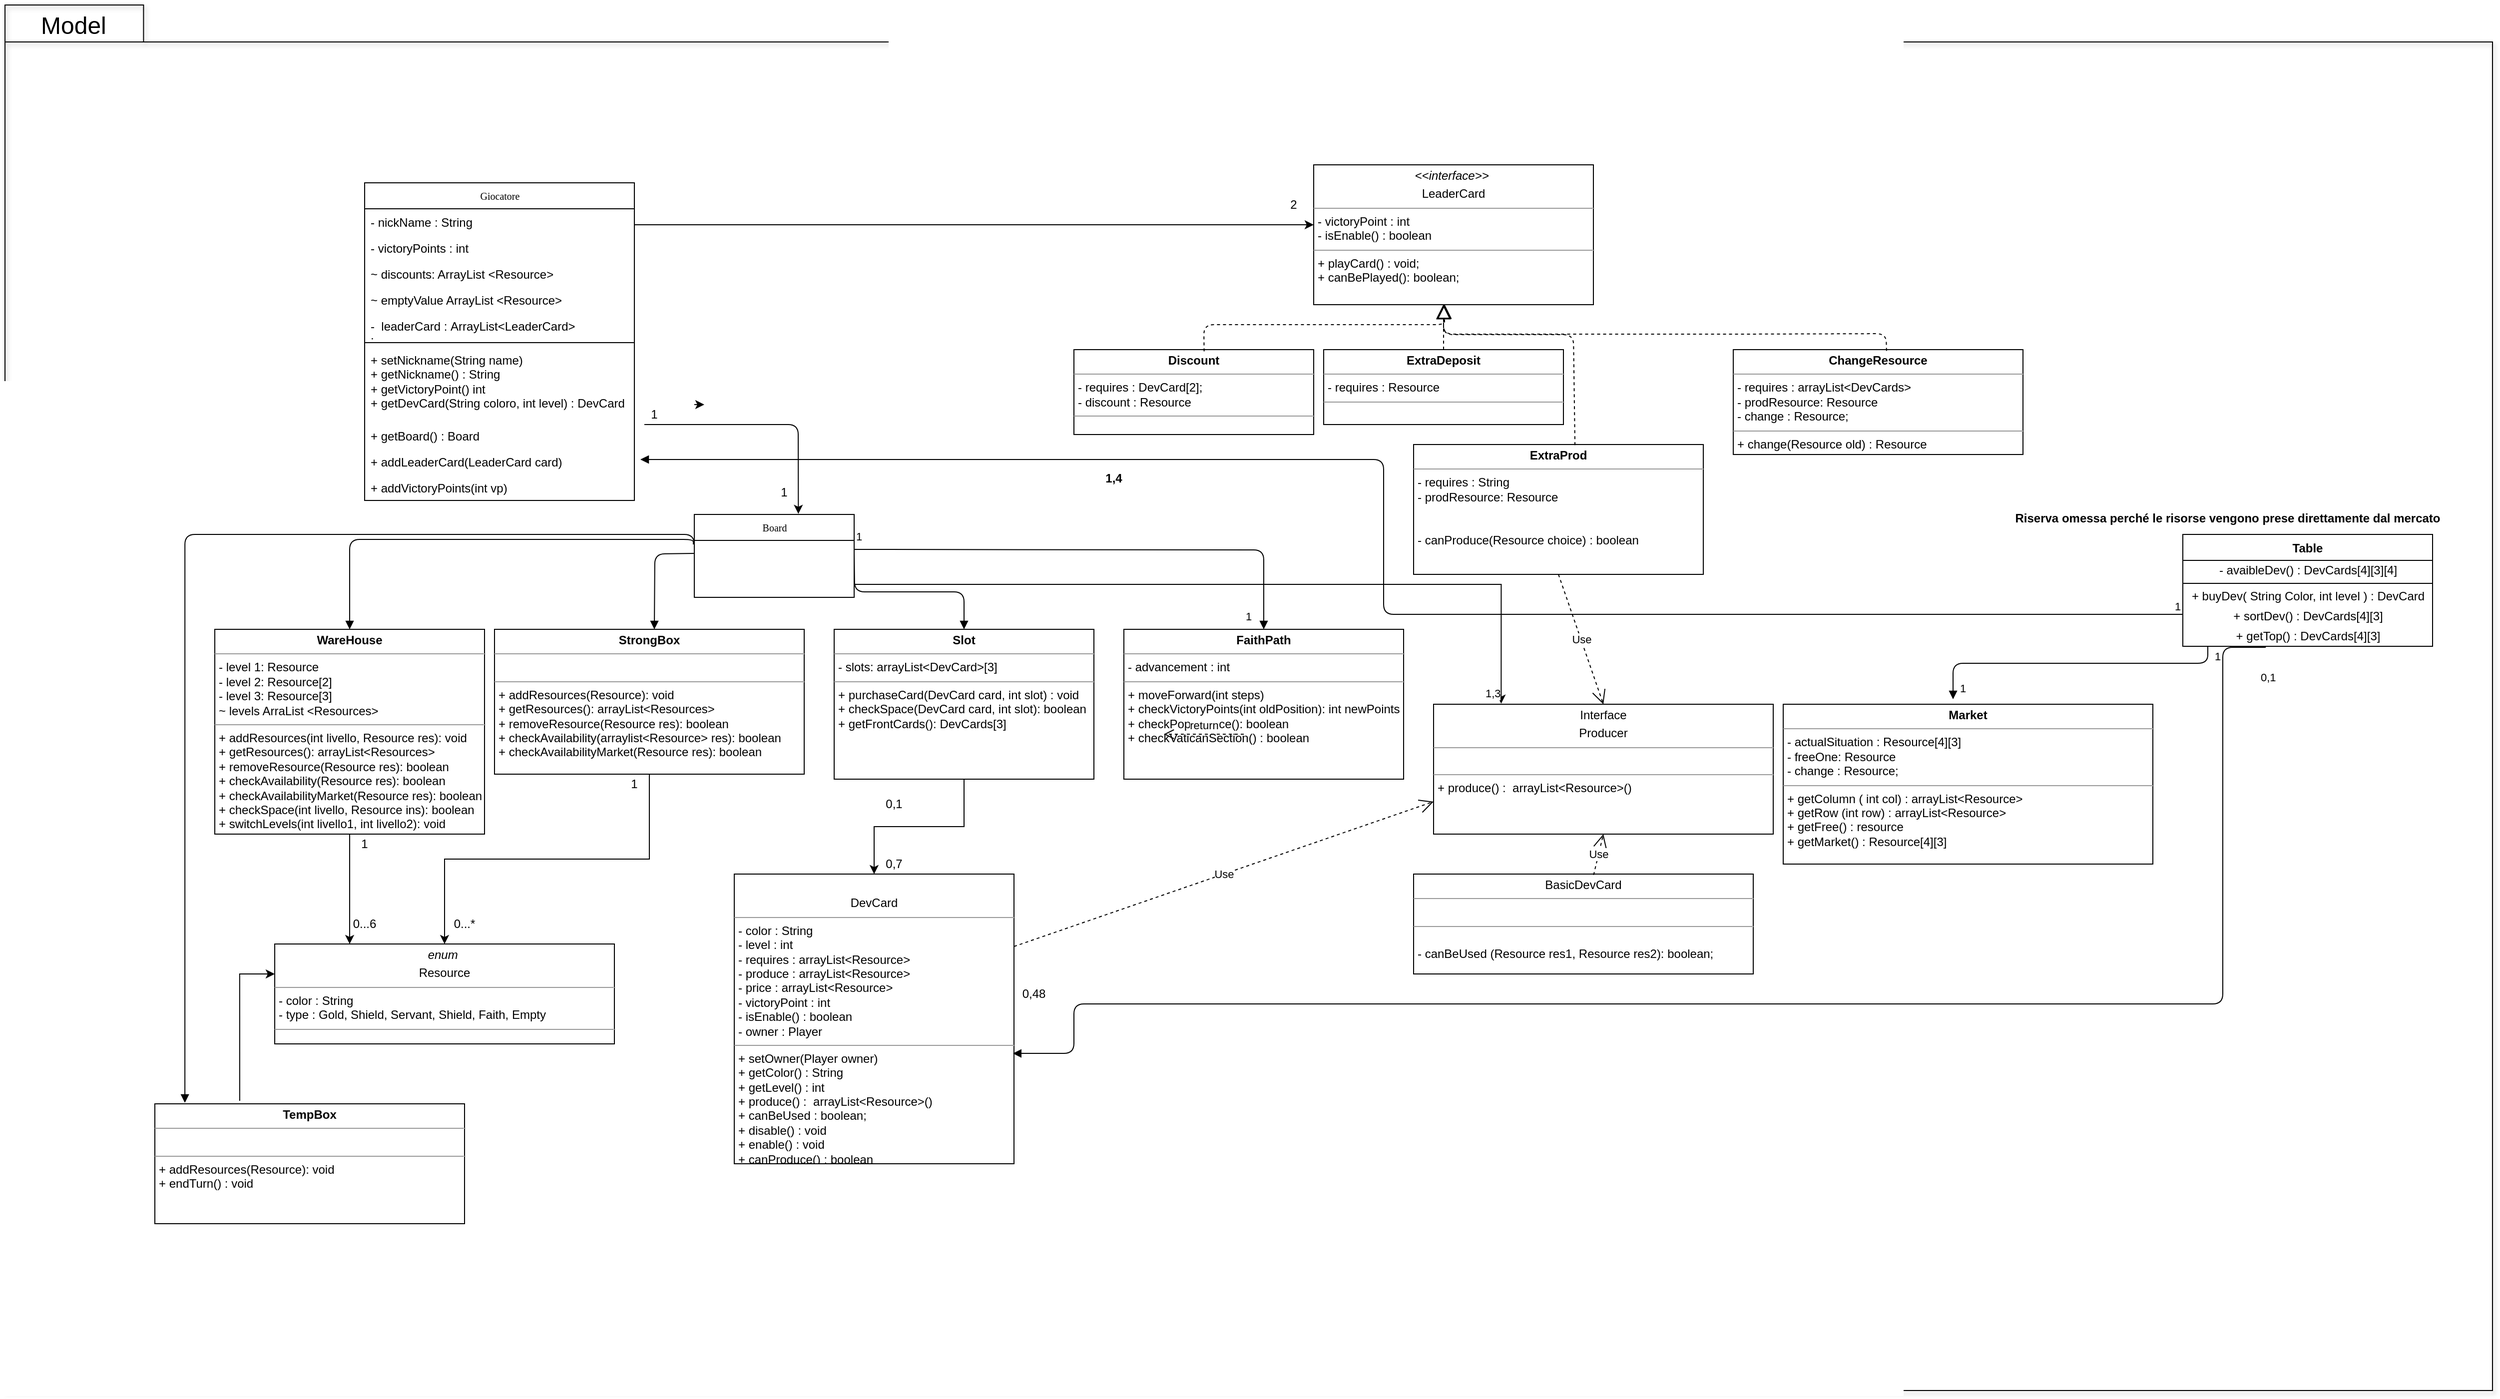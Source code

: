 <mxfile version="14.5.7" type="github" pages="2">
  <diagram name="Page-1" id="c4acf3e9-155e-7222-9cf6-157b1a14988f">
    <mxGraphModel dx="3620" dy="1688" grid="1" gridSize="10" guides="1" tooltips="1" connect="1" arrows="1" fold="1" page="1" pageScale="1" pageWidth="850" pageHeight="1100" background="#ffffff" math="0" shadow="0">
      <root>
        <mxCell id="0" />
        <mxCell id="1" parent="0" />
        <mxCell id="w-K9gkln1mTXEIpbY9fb-1" value="package" style="shape=folder;fontStyle=1;spacingTop=10;tabWidth=40;tabHeight=37;tabPosition=left;html=1;shadow=1;fillColor=none;" parent="1" vertex="1">
          <mxGeometry x="40" y="70" width="2490" height="1387" as="geometry" />
        </mxCell>
        <mxCell id="17acba5748e5396b-20" value="Giocatore" style="swimlane;html=1;fontStyle=0;childLayout=stackLayout;horizontal=1;startSize=26;fillColor=none;horizontalStack=0;resizeParent=1;resizeLast=0;collapsible=1;marginBottom=0;swimlaneFillColor=#ffffff;rounded=0;shadow=0;comic=0;labelBackgroundColor=none;strokeWidth=1;fontFamily=Verdana;fontSize=10;align=center;" parent="1" vertex="1">
          <mxGeometry x="400" y="248" width="270" height="318" as="geometry" />
        </mxCell>
        <mxCell id="17acba5748e5396b-21" value="- nickName : String" style="text;html=1;strokeColor=none;fillColor=none;align=left;verticalAlign=top;spacingLeft=4;spacingRight=4;whiteSpace=wrap;overflow=hidden;rotatable=0;points=[[0,0.5],[1,0.5]];portConstraint=eastwest;" parent="17acba5748e5396b-20" vertex="1">
          <mxGeometry y="26" width="270" height="26" as="geometry" />
        </mxCell>
        <mxCell id="17acba5748e5396b-24" value="- victoryPoints : int" style="text;html=1;strokeColor=none;fillColor=none;align=left;verticalAlign=top;spacingLeft=4;spacingRight=4;whiteSpace=wrap;overflow=hidden;rotatable=0;points=[[0,0.5],[1,0.5]];portConstraint=eastwest;" parent="17acba5748e5396b-20" vertex="1">
          <mxGeometry y="52" width="270" height="26" as="geometry" />
        </mxCell>
        <mxCell id="Tt4_UZsse2JY--aP2vom-22" value="~ discounts: ArrayList &amp;lt;Resource&amp;gt;" style="text;html=1;strokeColor=none;fillColor=none;align=left;verticalAlign=top;spacingLeft=4;spacingRight=4;whiteSpace=wrap;overflow=hidden;rotatable=0;points=[[0,0.5],[1,0.5]];portConstraint=eastwest;" parent="17acba5748e5396b-20" vertex="1">
          <mxGeometry y="78" width="270" height="26" as="geometry" />
        </mxCell>
        <mxCell id="Tt4_UZsse2JY--aP2vom-35" value="~ emptyValue ArrayList &amp;lt;Resource&amp;gt;" style="text;html=1;strokeColor=none;fillColor=none;align=left;verticalAlign=top;spacingLeft=4;spacingRight=4;whiteSpace=wrap;overflow=hidden;rotatable=0;points=[[0,0.5],[1,0.5]];portConstraint=eastwest;" parent="17acba5748e5396b-20" vertex="1">
          <mxGeometry y="104" width="270" height="26" as="geometry" />
        </mxCell>
        <mxCell id="VZWiPymxHDZce6uz7Lrc-4" value="- &amp;nbsp;leaderCard :&amp;nbsp;ArrayList&amp;lt;LeaderCard&amp;gt;&lt;br&gt;;" style="text;html=1;strokeColor=none;fillColor=none;align=left;verticalAlign=top;spacingLeft=4;spacingRight=4;whiteSpace=wrap;overflow=hidden;rotatable=0;points=[[0,0.5],[1,0.5]];portConstraint=eastwest;" parent="17acba5748e5396b-20" vertex="1">
          <mxGeometry y="130" width="270" height="26" as="geometry" />
        </mxCell>
        <mxCell id="Tt4_UZsse2JY--aP2vom-36" value="" style="line;strokeWidth=1;fillColor=none;align=left;verticalAlign=middle;spacingTop=-1;spacingLeft=3;spacingRight=3;rotatable=0;labelPosition=right;points=[];portConstraint=eastwest;" parent="17acba5748e5396b-20" vertex="1">
          <mxGeometry y="156" width="270" height="8" as="geometry" />
        </mxCell>
        <mxCell id="Tt4_UZsse2JY--aP2vom-37" value="+ setNickname(String name)&lt;br&gt;+ getNickname() : String&lt;br&gt;+ getVictoryPoint() int&lt;br&gt;+ getDevCard(String coloro, int level) : DevCard" style="text;html=1;strokeColor=none;fillColor=none;align=left;verticalAlign=top;spacingLeft=4;spacingRight=4;whiteSpace=wrap;overflow=hidden;rotatable=0;points=[[0,0.5],[1,0.5]];portConstraint=eastwest;" parent="17acba5748e5396b-20" vertex="1">
          <mxGeometry y="164" width="270" height="76" as="geometry" />
        </mxCell>
        <mxCell id="VZWiPymxHDZce6uz7Lrc-1" value="+ getBoard() : Board" style="text;html=1;strokeColor=none;fillColor=none;align=left;verticalAlign=top;spacingLeft=4;spacingRight=4;whiteSpace=wrap;overflow=hidden;rotatable=0;points=[[0,0.5],[1,0.5]];portConstraint=eastwest;" parent="17acba5748e5396b-20" vertex="1">
          <mxGeometry y="240" width="270" height="26" as="geometry" />
        </mxCell>
        <mxCell id="VZWiPymxHDZce6uz7Lrc-2" value="+ addLeaderCard(LeaderCard card)" style="text;html=1;strokeColor=none;fillColor=none;align=left;verticalAlign=top;spacingLeft=4;spacingRight=4;whiteSpace=wrap;overflow=hidden;rotatable=0;points=[[0,0.5],[1,0.5]];portConstraint=eastwest;" parent="17acba5748e5396b-20" vertex="1">
          <mxGeometry y="266" width="270" height="26" as="geometry" />
        </mxCell>
        <mxCell id="VZWiPymxHDZce6uz7Lrc-3" value="+ addVictoryPoints(int vp)" style="text;html=1;strokeColor=none;fillColor=none;align=left;verticalAlign=top;spacingLeft=4;spacingRight=4;whiteSpace=wrap;overflow=hidden;rotatable=0;points=[[0,0.5],[1,0.5]];portConstraint=eastwest;" parent="17acba5748e5396b-20" vertex="1">
          <mxGeometry y="292" width="270" height="26" as="geometry" />
        </mxCell>
        <mxCell id="8uedm5YtxWgwwN68aBkR-3" style="edgeStyle=orthogonalEdgeStyle;rounded=0;orthogonalLoop=1;jettySize=auto;html=1;entryX=0.199;entryY=-0.005;entryDx=0;entryDy=0;entryPerimeter=0;" edge="1" parent="1" source="5d2195bd80daf111-5" target="w-K9gkln1mTXEIpbY9fb-5">
          <mxGeometry relative="1" as="geometry">
            <Array as="points">
              <mxPoint x="1538" y="650" />
            </Array>
          </mxGeometry>
        </mxCell>
        <mxCell id="5d2195bd80daf111-5" value="Board" style="swimlane;html=1;fontStyle=0;childLayout=stackLayout;horizontal=1;startSize=26;fillColor=none;horizontalStack=0;resizeParent=1;resizeLast=0;collapsible=1;marginBottom=0;swimlaneFillColor=#ffffff;rounded=0;shadow=0;comic=0;labelBackgroundColor=none;strokeWidth=1;fontFamily=Verdana;fontSize=10;align=center;" parent="1" vertex="1">
          <mxGeometry x="730" y="580" width="160" height="83" as="geometry" />
        </mxCell>
        <mxCell id="5d2195bd80daf111-12" value="&lt;p style=&quot;margin: 0px ; margin-top: 4px ; text-align: center&quot;&gt;&lt;i&gt;enum&amp;nbsp;&lt;/i&gt;&lt;/p&gt;&lt;p style=&quot;margin: 0px ; margin-top: 4px ; text-align: center&quot;&gt;Resource&lt;/p&gt;&lt;hr size=&quot;1&quot;&gt;&lt;p style=&quot;margin: 0px ; margin-left: 4px&quot;&gt;- color : String&lt;br&gt;- type : Gold, Shield, Servant, Shield, Faith, Empty&lt;/p&gt;&lt;hr size=&quot;1&quot;&gt;&lt;p style=&quot;margin: 0px ; margin-left: 4px&quot;&gt;&lt;br&gt;&lt;/p&gt;" style="verticalAlign=top;align=left;overflow=fill;fontSize=12;fontFamily=Helvetica;html=1;rounded=0;shadow=0;comic=0;labelBackgroundColor=none;strokeWidth=1" parent="1" vertex="1">
          <mxGeometry x="310" y="1010" width="340" height="100" as="geometry" />
        </mxCell>
        <mxCell id="RtRzZt0xqBWtNR3uWcVC-4" value="1" style="text;html=1;strokeColor=none;fillColor=none;align=center;verticalAlign=middle;whiteSpace=wrap;rounded=0;" parent="1" vertex="1">
          <mxGeometry x="800" y="548" width="40" height="20" as="geometry" />
        </mxCell>
        <mxCell id="RtRzZt0xqBWtNR3uWcVC-6" value="" style="endArrow=classic;html=1;entryX=0.651;entryY=-0.008;entryDx=0;entryDy=0;entryPerimeter=0;" parent="1" target="5d2195bd80daf111-5" edge="1">
          <mxGeometry width="50" height="50" relative="1" as="geometry">
            <mxPoint x="680" y="490" as="sourcePoint" />
            <mxPoint x="830" y="440" as="targetPoint" />
            <Array as="points">
              <mxPoint x="834" y="490" />
            </Array>
          </mxGeometry>
        </mxCell>
        <mxCell id="RtRzZt0xqBWtNR3uWcVC-7" value="1" style="text;html=1;strokeColor=none;fillColor=none;align=center;verticalAlign=middle;whiteSpace=wrap;rounded=0;" parent="1" vertex="1">
          <mxGeometry x="670" y="470" width="40" height="20" as="geometry" />
        </mxCell>
        <mxCell id="RtRzZt0xqBWtNR3uWcVC-22" style="edgeStyle=orthogonalEdgeStyle;rounded=0;orthogonalLoop=1;jettySize=auto;html=1;" parent="1" source="RtRzZt0xqBWtNR3uWcVC-19" target="5d2195bd80daf111-12" edge="1">
          <mxGeometry relative="1" as="geometry" />
        </mxCell>
        <mxCell id="RtRzZt0xqBWtNR3uWcVC-19" value="&lt;p style=&quot;margin: 0px ; margin-top: 4px ; text-align: center&quot;&gt;&lt;b&gt;StrongBox&lt;/b&gt;&lt;/p&gt;&lt;hr size=&quot;1&quot;&gt;&lt;p style=&quot;margin: 0px ; margin-left: 4px&quot;&gt;&lt;br&gt;&lt;/p&gt;&lt;hr size=&quot;1&quot;&gt;&lt;p style=&quot;margin: 0px ; margin-left: 4px&quot;&gt;+ addResources(Resource): void&lt;/p&gt;&lt;p style=&quot;margin: 0px ; margin-left: 4px&quot;&gt;+ getResources(): arrayList&amp;lt;Resources&amp;gt;&lt;/p&gt;&lt;p style=&quot;margin: 0px ; margin-left: 4px&quot;&gt;+ removeResource(Resource res): boolean&lt;/p&gt;&lt;p style=&quot;margin: 0px ; margin-left: 4px&quot;&gt;+ checkAvailability(arraylist&amp;lt;Resource&amp;gt; res): boolean&lt;/p&gt;&lt;p style=&quot;margin: 0px ; margin-left: 4px&quot;&gt;+ checkAvailabilityMarket(Resource res): boolean&lt;br&gt;&lt;/p&gt;" style="verticalAlign=top;align=left;overflow=fill;fontSize=12;fontFamily=Helvetica;html=1;rounded=0;shadow=0;comic=0;labelBackgroundColor=none;strokeWidth=1" parent="1" vertex="1">
          <mxGeometry x="530" y="695" width="310" height="145" as="geometry" />
        </mxCell>
        <mxCell id="RtRzZt0xqBWtNR3uWcVC-25" style="edgeStyle=orthogonalEdgeStyle;rounded=0;orthogonalLoop=1;jettySize=auto;html=1;" parent="1" source="RtRzZt0xqBWtNR3uWcVC-20" target="5d2195bd80daf111-12" edge="1">
          <mxGeometry relative="1" as="geometry">
            <Array as="points">
              <mxPoint x="385" y="980" />
              <mxPoint x="385" y="980" />
            </Array>
          </mxGeometry>
        </mxCell>
        <mxCell id="RtRzZt0xqBWtNR3uWcVC-20" value="&lt;p style=&quot;margin: 0px ; margin-top: 4px ; text-align: center&quot;&gt;&lt;b&gt;WareHouse&lt;/b&gt;&lt;/p&gt;&lt;hr size=&quot;1&quot;&gt;&lt;p style=&quot;margin: 0px ; margin-left: 4px&quot;&gt;- level 1: Resource&lt;/p&gt;&lt;p style=&quot;margin: 0px ; margin-left: 4px&quot;&gt;- level 2: Resource[2]&lt;/p&gt;&lt;p style=&quot;margin: 0px ; margin-left: 4px&quot;&gt;- level 3: Resource[3]&lt;/p&gt;&lt;p style=&quot;margin: 0px ; margin-left: 4px&quot;&gt;~ levels ArraList &amp;lt;Resources&amp;gt;&lt;/p&gt;&lt;hr size=&quot;1&quot;&gt;&lt;p style=&quot;margin: 0px ; margin-left: 4px&quot;&gt;+ addResources(int livello, Resource res): void&lt;/p&gt;&lt;p style=&quot;margin: 0px ; margin-left: 4px&quot;&gt;+ getResources(): arrayList&amp;lt;Resources&amp;gt;&lt;/p&gt;&lt;p style=&quot;margin: 0px ; margin-left: 4px&quot;&gt;+ removeResource(Resource res): boolean&lt;/p&gt;&lt;p style=&quot;margin: 0px ; margin-left: 4px&quot;&gt;+ checkAvailability(Resource res): boolean&lt;/p&gt;&lt;p style=&quot;margin: 0px ; margin-left: 4px&quot;&gt;+ checkAvailabilityMarket(Resource res): boolean&lt;/p&gt;&lt;p style=&quot;margin: 0px ; margin-left: 4px&quot;&gt;+ checkSpace(int livello, Resource ins): boolean&lt;/p&gt;&lt;p style=&quot;margin: 0px ; margin-left: 4px&quot;&gt;+ switchLevels(int livello1, int livello2): void&lt;/p&gt;" style="verticalAlign=top;align=left;overflow=fill;fontSize=12;fontFamily=Helvetica;html=1;rounded=0;shadow=0;comic=0;labelBackgroundColor=none;strokeWidth=1" parent="1" vertex="1">
          <mxGeometry x="250" y="695" width="270" height="205" as="geometry" />
        </mxCell>
        <mxCell id="RtRzZt0xqBWtNR3uWcVC-23" value="0...*" style="text;html=1;strokeColor=none;fillColor=none;align=center;verticalAlign=middle;whiteSpace=wrap;rounded=0;" parent="1" vertex="1">
          <mxGeometry x="480" y="980" width="40" height="20" as="geometry" />
        </mxCell>
        <mxCell id="RtRzZt0xqBWtNR3uWcVC-24" value="1" style="text;html=1;strokeColor=none;fillColor=none;align=center;verticalAlign=middle;whiteSpace=wrap;rounded=0;" parent="1" vertex="1">
          <mxGeometry x="650" y="840" width="40" height="20" as="geometry" />
        </mxCell>
        <mxCell id="RtRzZt0xqBWtNR3uWcVC-26" value="0...6" style="text;html=1;strokeColor=none;fillColor=none;align=center;verticalAlign=middle;whiteSpace=wrap;rounded=0;" parent="1" vertex="1">
          <mxGeometry x="380" y="980" width="40" height="20" as="geometry" />
        </mxCell>
        <mxCell id="RtRzZt0xqBWtNR3uWcVC-27" value="1" style="text;html=1;strokeColor=none;fillColor=none;align=center;verticalAlign=middle;whiteSpace=wrap;rounded=0;" parent="1" vertex="1">
          <mxGeometry x="380" y="900" width="40" height="20" as="geometry" />
        </mxCell>
        <mxCell id="Tt4_UZsse2JY--aP2vom-6" style="edgeStyle=orthogonalEdgeStyle;rounded=0;orthogonalLoop=1;jettySize=auto;html=1;" parent="1" source="RtRzZt0xqBWtNR3uWcVC-28" target="Tt4_UZsse2JY--aP2vom-1" edge="1">
          <mxGeometry relative="1" as="geometry" />
        </mxCell>
        <mxCell id="RtRzZt0xqBWtNR3uWcVC-28" value="&lt;p style=&quot;margin: 0px ; margin-top: 4px ; text-align: center&quot;&gt;&lt;b&gt;Slot&lt;/b&gt;&lt;/p&gt;&lt;hr size=&quot;1&quot;&gt;&lt;p style=&quot;margin: 0px ; margin-left: 4px&quot;&gt;- slots: arrayList&amp;lt;DevCard&amp;gt;[3]&lt;/p&gt;&lt;hr size=&quot;1&quot;&gt;&lt;p style=&quot;margin: 0px ; margin-left: 4px&quot;&gt;+ purchaseCard(DevCard card, int slot) : void&lt;/p&gt;&lt;p style=&quot;margin: 0px ; margin-left: 4px&quot;&gt;+ checkSpace(DevCard card, int slot): boolean&lt;/p&gt;&lt;p style=&quot;margin: 0px ; margin-left: 4px&quot;&gt;+ getFrontCards(): DevCards[3]&lt;/p&gt;&lt;p style=&quot;margin: 0px ; margin-left: 4px&quot;&gt;&lt;br&gt;&lt;/p&gt;" style="verticalAlign=top;align=left;overflow=fill;fontSize=12;fontFamily=Helvetica;html=1;rounded=0;shadow=0;comic=0;labelBackgroundColor=none;strokeWidth=1" parent="1" vertex="1">
          <mxGeometry x="870" y="695" width="260" height="150" as="geometry" />
        </mxCell>
        <mxCell id="RtRzZt0xqBWtNR3uWcVC-29" value="&lt;p style=&quot;margin: 0px ; margin-top: 4px ; text-align: center&quot;&gt;&lt;b&gt;FaithPath&lt;/b&gt;&lt;/p&gt;&lt;hr size=&quot;1&quot;&gt;&lt;p style=&quot;margin: 0px ; margin-left: 4px&quot;&gt;- advancement : int&lt;/p&gt;&lt;hr size=&quot;1&quot;&gt;&lt;p style=&quot;margin: 0px ; margin-left: 4px&quot;&gt;+ moveForward(int steps)&lt;/p&gt;&lt;p style=&quot;margin: 0px ; margin-left: 4px&quot;&gt;+ checkVictoryPoints(int oldPosition): int newPoints&lt;/p&gt;&lt;p style=&quot;margin: 0px ; margin-left: 4px&quot;&gt;+ checkPopeSpace(): boolean&lt;/p&gt;&lt;p style=&quot;margin: 0px ; margin-left: 4px&quot;&gt;+ checkVaticanSection() : boolean&lt;/p&gt;" style="verticalAlign=top;align=left;overflow=fill;fontSize=12;fontFamily=Helvetica;html=1;rounded=0;shadow=0;comic=0;labelBackgroundColor=none;strokeWidth=1" parent="1" vertex="1">
          <mxGeometry x="1160" y="695" width="280" height="150" as="geometry" />
        </mxCell>
        <mxCell id="Tt4_UZsse2JY--aP2vom-1" value="&lt;p style=&quot;margin: 0px ; margin-top: 4px ; text-align: center&quot;&gt;&lt;br&gt;&lt;/p&gt;&lt;p style=&quot;margin: 0px ; margin-top: 4px ; text-align: center&quot;&gt;DevCard&lt;/p&gt;&lt;hr size=&quot;1&quot;&gt;&lt;p style=&quot;margin: 0px ; margin-left: 4px&quot;&gt;- color : String&lt;br&gt;- level : int&amp;nbsp;&lt;/p&gt;&lt;p style=&quot;margin: 0px ; margin-left: 4px&quot;&gt;- requires : arrayList&amp;lt;Resource&amp;gt;&lt;/p&gt;&lt;p style=&quot;margin: 0px ; margin-left: 4px&quot;&gt;- produce : arrayList&amp;lt;Resource&amp;gt;&amp;nbsp;&lt;/p&gt;&lt;p style=&quot;margin: 0px ; margin-left: 4px&quot;&gt;- price : arrayList&amp;lt;Resource&amp;gt;&lt;/p&gt;&lt;p style=&quot;margin: 0px ; margin-left: 4px&quot;&gt;- victoryPoint : int&lt;/p&gt;&lt;p style=&quot;margin: 0px ; margin-left: 4px&quot;&gt;- isEnable() : boolean&lt;/p&gt;&lt;p style=&quot;margin: 0px ; margin-left: 4px&quot;&gt;- owner : Player&lt;/p&gt;&lt;hr size=&quot;1&quot;&gt;&lt;p style=&quot;margin: 0px ; margin-left: 4px&quot;&gt;+ setOwner(Player owner)&amp;nbsp;&lt;/p&gt;&lt;p style=&quot;margin: 0px ; margin-left: 4px&quot;&gt;+ getColor() : String&lt;/p&gt;&lt;p style=&quot;margin: 0px ; margin-left: 4px&quot;&gt;+ getLevel() : int&amp;nbsp;&lt;/p&gt;&lt;p style=&quot;margin: 0px ; margin-left: 4px&quot;&gt;+ produce() : &amp;nbsp;arrayList&amp;lt;Resource&amp;gt;()&lt;/p&gt;&lt;p style=&quot;margin: 0px ; margin-left: 4px&quot;&gt;+ canBeUsed : boolean;&lt;/p&gt;&lt;p style=&quot;margin: 0px ; margin-left: 4px&quot;&gt;+ disable() : void&lt;/p&gt;&lt;p style=&quot;margin: 0px ; margin-left: 4px&quot;&gt;+ enable() : void&lt;/p&gt;&lt;p style=&quot;margin: 0px ; margin-left: 4px&quot;&gt;+ canProduce() : boolean&lt;/p&gt;&lt;p style=&quot;margin: 0px ; margin-left: 4px&quot;&gt;&lt;br&gt;&lt;/p&gt;&lt;p style=&quot;margin: 0px ; margin-left: 4px&quot;&gt;&lt;br&gt;&lt;/p&gt;" style="verticalAlign=top;align=left;overflow=fill;fontSize=12;fontFamily=Helvetica;html=1;rounded=0;shadow=0;comic=0;labelBackgroundColor=none;strokeWidth=1" parent="1" vertex="1">
          <mxGeometry x="770" y="940" width="280" height="290" as="geometry" />
        </mxCell>
        <mxCell id="Tt4_UZsse2JY--aP2vom-7" value="0,7" style="text;html=1;strokeColor=none;fillColor=none;align=center;verticalAlign=middle;whiteSpace=wrap;rounded=0;" parent="1" vertex="1">
          <mxGeometry x="910" y="920" width="40" height="20" as="geometry" />
        </mxCell>
        <mxCell id="Tt4_UZsse2JY--aP2vom-8" value="0,1" style="text;html=1;strokeColor=none;fillColor=none;align=center;verticalAlign=middle;whiteSpace=wrap;rounded=0;" parent="1" vertex="1">
          <mxGeometry x="910" y="860" width="40" height="20" as="geometry" />
        </mxCell>
        <mxCell id="Tt4_UZsse2JY--aP2vom-9" value="&lt;p style=&quot;margin: 0px ; margin-top: 4px ; text-align: center&quot;&gt;&lt;i&gt;&amp;lt;&amp;lt;interface&amp;gt;&amp;gt;&amp;nbsp;&lt;/i&gt;&lt;/p&gt;&lt;p style=&quot;margin: 0px ; margin-top: 4px ; text-align: center&quot;&gt;LeaderCard&lt;/p&gt;&lt;hr size=&quot;1&quot;&gt;&lt;p style=&quot;margin: 0px ; margin-left: 4px&quot;&gt;- victoryPoint : int&lt;br&gt;&lt;/p&gt;&lt;p style=&quot;margin: 0px ; margin-left: 4px&quot;&gt;- isEnable() : boolean&lt;/p&gt;&lt;hr size=&quot;1&quot;&gt;&lt;p style=&quot;margin: 0px ; margin-left: 4px&quot;&gt;+ playCard() : void;&lt;br&gt;&lt;/p&gt;&lt;p style=&quot;margin: 0px ; margin-left: 4px&quot;&gt;+ canBePlayed(): boolean;&lt;/p&gt;" style="verticalAlign=top;align=left;overflow=fill;fontSize=12;fontFamily=Helvetica;html=1;rounded=0;shadow=0;comic=0;labelBackgroundColor=none;strokeWidth=1" parent="1" vertex="1">
          <mxGeometry x="1350" y="230" width="280" height="140" as="geometry" />
        </mxCell>
        <mxCell id="Tt4_UZsse2JY--aP2vom-10" value="&lt;p style=&quot;margin: 0px ; margin-top: 4px ; text-align: center&quot;&gt;&lt;b&gt;Discount&lt;/b&gt;&lt;/p&gt;&lt;hr size=&quot;1&quot;&gt;&lt;p style=&quot;margin: 0px ; margin-left: 4px&quot;&gt;- requires : DevCard[2];&lt;/p&gt;&lt;p style=&quot;margin: 0px ; margin-left: 4px&quot;&gt;- discount : Resource&lt;/p&gt;&lt;hr size=&quot;1&quot;&gt;&lt;p style=&quot;margin: 0px ; margin-left: 4px&quot;&gt;&lt;br&gt;&lt;/p&gt;" style="verticalAlign=top;align=left;overflow=fill;fontSize=12;fontFamily=Helvetica;html=1;rounded=0;shadow=0;comic=0;labelBackgroundColor=none;strokeWidth=1" parent="1" vertex="1">
          <mxGeometry x="1110" y="415" width="240" height="85" as="geometry" />
        </mxCell>
        <mxCell id="Tt4_UZsse2JY--aP2vom-13" style="edgeStyle=orthogonalEdgeStyle;rounded=0;orthogonalLoop=1;jettySize=auto;html=1;" parent="1" source="17acba5748e5396b-21" edge="1">
          <mxGeometry relative="1" as="geometry">
            <mxPoint x="690" y="310" as="sourcePoint" />
            <mxPoint x="1350" y="290" as="targetPoint" />
            <Array as="points">
              <mxPoint x="1350" y="290" />
            </Array>
          </mxGeometry>
        </mxCell>
        <mxCell id="Tt4_UZsse2JY--aP2vom-15" value="2" style="text;html=1;strokeColor=none;fillColor=none;align=center;verticalAlign=middle;whiteSpace=wrap;rounded=0;" parent="1" vertex="1">
          <mxGeometry x="1310" y="260" width="40" height="20" as="geometry" />
        </mxCell>
        <mxCell id="Tt4_UZsse2JY--aP2vom-23" value="&lt;p style=&quot;margin: 0px ; margin-top: 4px ; text-align: center&quot;&gt;&lt;b&gt;ExtraDeposit&lt;/b&gt;&lt;/p&gt;&lt;hr size=&quot;1&quot;&gt;&lt;p style=&quot;margin: 0px ; margin-left: 4px&quot;&gt;- requires : Resource&lt;/p&gt;&lt;hr size=&quot;1&quot;&gt;&lt;p style=&quot;margin: 0px ; margin-left: 4px&quot;&gt;&lt;br&gt;&lt;/p&gt;" style="verticalAlign=top;align=left;overflow=fill;fontSize=12;fontFamily=Helvetica;html=1;rounded=0;shadow=0;comic=0;labelBackgroundColor=none;strokeWidth=1" parent="1" vertex="1">
          <mxGeometry x="1360" y="415" width="240" height="75" as="geometry" />
        </mxCell>
        <mxCell id="Tt4_UZsse2JY--aP2vom-26" value="" style="endArrow=block;dashed=1;endFill=0;endSize=12;html=1;exitX=0.543;exitY=0.02;exitDx=0;exitDy=0;exitPerimeter=0;entryX=0.468;entryY=0.997;entryDx=0;entryDy=0;entryPerimeter=0;" parent="1" source="Tt4_UZsse2JY--aP2vom-10" target="Tt4_UZsse2JY--aP2vom-9" edge="1">
          <mxGeometry width="160" relative="1" as="geometry">
            <mxPoint x="1190" y="360" as="sourcePoint" />
            <mxPoint x="1350" y="360" as="targetPoint" />
            <Array as="points">
              <mxPoint x="1240" y="390" />
              <mxPoint x="1481" y="390" />
            </Array>
          </mxGeometry>
        </mxCell>
        <mxCell id="Tt4_UZsse2JY--aP2vom-28" value="" style="endArrow=block;dashed=1;endFill=0;endSize=12;html=1;" parent="1" source="Tt4_UZsse2JY--aP2vom-23" edge="1">
          <mxGeometry width="160" relative="1" as="geometry">
            <mxPoint x="1200.32" y="426.7" as="sourcePoint" />
            <mxPoint x="1480" y="370" as="targetPoint" />
            <Array as="points">
              <mxPoint x="1480" y="400" />
            </Array>
          </mxGeometry>
        </mxCell>
        <mxCell id="Tt4_UZsse2JY--aP2vom-29" value="&lt;p style=&quot;margin: 0px ; margin-top: 4px ; text-align: center&quot;&gt;&lt;b&gt;ExtraProd&lt;/b&gt;&lt;/p&gt;&lt;hr size=&quot;1&quot;&gt;&lt;p style=&quot;margin: 0px ; margin-left: 4px&quot;&gt;- requires : String&lt;/p&gt;&lt;p style=&quot;margin: 0px ; margin-left: 4px&quot;&gt;- prodResource: Resource&lt;/p&gt;&lt;p style=&quot;margin: 0px ; margin-left: 4px&quot;&gt;&lt;br&gt;&lt;/p&gt;&lt;p style=&quot;margin: 0px ; margin-left: 4px&quot;&gt;&lt;br&gt;&lt;/p&gt;&lt;p style=&quot;margin: 0px ; margin-left: 4px&quot;&gt;- canProduce(Resource choice) : boolean&lt;/p&gt;" style="verticalAlign=top;align=left;overflow=fill;fontSize=12;fontFamily=Helvetica;html=1;rounded=0;shadow=0;comic=0;labelBackgroundColor=none;strokeWidth=1" parent="1" vertex="1">
          <mxGeometry x="1450" y="510" width="290" height="130" as="geometry" />
        </mxCell>
        <mxCell id="Tt4_UZsse2JY--aP2vom-31" value="" style="endArrow=block;dashed=1;endFill=0;endSize=12;html=1;exitX=0.557;exitY=0.005;exitDx=0;exitDy=0;exitPerimeter=0;" parent="1" source="Tt4_UZsse2JY--aP2vom-29" edge="1">
          <mxGeometry width="160" relative="1" as="geometry">
            <mxPoint x="1490" y="425" as="sourcePoint" />
            <mxPoint x="1480" y="370" as="targetPoint" />
            <Array as="points">
              <mxPoint x="1610" y="400" />
              <mxPoint x="1480" y="400" />
            </Array>
          </mxGeometry>
        </mxCell>
        <mxCell id="Tt4_UZsse2JY--aP2vom-32" value="&lt;p style=&quot;margin: 0px ; margin-top: 4px ; text-align: center&quot;&gt;&lt;b&gt;ChangeResource&lt;/b&gt;&lt;/p&gt;&lt;hr size=&quot;1&quot;&gt;&lt;p style=&quot;margin: 0px ; margin-left: 4px&quot;&gt;- requires : arrayList&amp;lt;DevCards&amp;gt;&lt;/p&gt;&lt;p style=&quot;margin: 0px ; margin-left: 4px&quot;&gt;- prodResource: Resource&lt;/p&gt;&lt;p style=&quot;margin: 0px ; margin-left: 4px&quot;&gt;- change : Resource;&lt;/p&gt;&lt;hr size=&quot;1&quot;&gt;&lt;p style=&quot;margin: 0px ; margin-left: 4px&quot;&gt;+ change(Resource old) : Resource&lt;/p&gt;" style="verticalAlign=top;align=left;overflow=fill;fontSize=12;fontFamily=Helvetica;html=1;rounded=0;shadow=0;comic=0;labelBackgroundColor=none;strokeWidth=1" parent="1" vertex="1">
          <mxGeometry x="1770" y="415" width="290" height="105" as="geometry" />
        </mxCell>
        <mxCell id="Tt4_UZsse2JY--aP2vom-33" value="" style="endArrow=block;dashed=1;endFill=0;endSize=12;html=1;exitX=0.529;exitY=0.012;exitDx=0;exitDy=0;exitPerimeter=0;" parent="1" source="Tt4_UZsse2JY--aP2vom-32" edge="1">
          <mxGeometry width="160" relative="1" as="geometry">
            <mxPoint x="1781.53" y="415.005" as="sourcePoint" />
            <mxPoint x="1480" y="369.48" as="targetPoint" />
            <Array as="points">
              <mxPoint x="1923" y="399" />
              <mxPoint x="1782" y="399.48" />
              <mxPoint x="1480" y="399.48" />
            </Array>
          </mxGeometry>
        </mxCell>
        <mxCell id="Tt4_UZsse2JY--aP2vom-41" value="" style="endArrow=block;endFill=1;html=1;edgeStyle=orthogonalEdgeStyle;align=left;verticalAlign=top;entryX=0.5;entryY=0;entryDx=0;entryDy=0;" parent="1" target="RtRzZt0xqBWtNR3uWcVC-29" edge="1">
          <mxGeometry x="-0.854" y="-15" relative="1" as="geometry">
            <mxPoint x="890" y="615" as="sourcePoint" />
            <mxPoint x="1050" y="615" as="targetPoint" />
            <mxPoint as="offset" />
          </mxGeometry>
        </mxCell>
        <mxCell id="Tt4_UZsse2JY--aP2vom-42" value="1" style="edgeLabel;resizable=0;html=1;align=left;verticalAlign=bottom;" parent="Tt4_UZsse2JY--aP2vom-41" connectable="0" vertex="1">
          <mxGeometry x="-1" relative="1" as="geometry">
            <mxPoint x="390" y="75" as="offset" />
          </mxGeometry>
        </mxCell>
        <mxCell id="Tt4_UZsse2JY--aP2vom-63" value="1" style="edgeLabel;resizable=0;html=1;align=left;verticalAlign=bottom;" parent="Tt4_UZsse2JY--aP2vom-41" connectable="0" vertex="1">
          <mxGeometry x="-1" relative="1" as="geometry">
            <mxPoint x="1320" y="65" as="offset" />
          </mxGeometry>
        </mxCell>
        <mxCell id="Tt4_UZsse2JY--aP2vom-43" value="" style="endArrow=block;endFill=1;html=1;edgeStyle=orthogonalEdgeStyle;align=left;verticalAlign=top;entryX=0.5;entryY=0;entryDx=0;entryDy=0;exitX=-0.006;exitY=0.154;exitDx=0;exitDy=0;exitPerimeter=0;" parent="1" target="RtRzZt0xqBWtNR3uWcVC-20" edge="1">
          <mxGeometry x="-0.854" y="-15" relative="1" as="geometry">
            <mxPoint x="729.04" y="610.004" as="sourcePoint" />
            <mxPoint x="940" y="685" as="targetPoint" />
            <Array as="points">
              <mxPoint x="729" y="605" />
              <mxPoint x="385" y="605" />
            </Array>
            <mxPoint as="offset" />
          </mxGeometry>
        </mxCell>
        <mxCell id="Tt4_UZsse2JY--aP2vom-44" value="1,3" style="edgeLabel;resizable=0;html=1;align=left;verticalAlign=bottom;" parent="Tt4_UZsse2JY--aP2vom-43" connectable="0" vertex="1">
          <mxGeometry x="-1" relative="1" as="geometry">
            <mxPoint x="790.96" y="157.5" as="offset" />
          </mxGeometry>
        </mxCell>
        <mxCell id="Tt4_UZsse2JY--aP2vom-45" value="" style="endArrow=block;endFill=1;html=1;edgeStyle=orthogonalEdgeStyle;align=left;verticalAlign=top;exitX=1;exitY=0.5;exitDx=0;exitDy=0;" parent="1" target="RtRzZt0xqBWtNR3uWcVC-28" edge="1">
          <mxGeometry x="-0.854" y="-15" relative="1" as="geometry">
            <mxPoint x="890" y="619" as="sourcePoint" />
            <mxPoint x="1230" y="705" as="targetPoint" />
            <mxPoint as="offset" />
          </mxGeometry>
        </mxCell>
        <mxCell id="Tt4_UZsse2JY--aP2vom-46" value="1" style="edgeLabel;resizable=0;html=1;align=left;verticalAlign=bottom;" parent="Tt4_UZsse2JY--aP2vom-45" connectable="0" vertex="1">
          <mxGeometry x="-1" relative="1" as="geometry">
            <mxPoint y="-9" as="offset" />
          </mxGeometry>
        </mxCell>
        <mxCell id="Tt4_UZsse2JY--aP2vom-47" value="" style="endArrow=block;endFill=1;html=1;edgeStyle=orthogonalEdgeStyle;align=left;verticalAlign=top;exitX=0;exitY=0.5;exitDx=0;exitDy=0;" parent="1" edge="1">
          <mxGeometry x="-0.854" y="-15" relative="1" as="geometry">
            <mxPoint x="730" y="619" as="sourcePoint" />
            <mxPoint x="690" y="695" as="targetPoint" />
            <mxPoint as="offset" />
          </mxGeometry>
        </mxCell>
        <mxCell id="Tt4_UZsse2JY--aP2vom-49" value="&lt;p style=&quot;margin: 0px ; margin-top: 4px ; text-align: center&quot;&gt;BasicDevCard&lt;br&gt;&lt;/p&gt;&lt;hr size=&quot;1&quot;&gt;&lt;p style=&quot;margin: 0px ; margin-left: 4px&quot;&gt;&lt;br&gt;&lt;/p&gt;&lt;hr size=&quot;1&quot;&gt;&lt;p style=&quot;margin: 0px ; margin-left: 4px&quot;&gt;&lt;br&gt;&lt;/p&gt;&lt;p style=&quot;margin: 0px ; margin-left: 4px&quot;&gt;- canBeUsed (Resource res1, Resource res2): boolean;&lt;/p&gt;&lt;p style=&quot;margin: 0px ; margin-left: 4px&quot;&gt;&lt;br&gt;&lt;/p&gt;&lt;p style=&quot;margin: 0px ; margin-left: 4px&quot;&gt;&lt;br&gt;&lt;/p&gt;" style="verticalAlign=top;align=left;overflow=fill;fontSize=12;fontFamily=Helvetica;html=1;rounded=0;shadow=0;comic=0;labelBackgroundColor=none;strokeWidth=1" parent="1" vertex="1">
          <mxGeometry x="1450" y="940" width="340" height="100" as="geometry" />
        </mxCell>
        <mxCell id="Tt4_UZsse2JY--aP2vom-53" value="Table" style="swimlane;fontStyle=1;align=center;verticalAlign=top;childLayout=stackLayout;horizontal=1;startSize=26;horizontalStack=0;resizeParent=1;resizeParentMax=0;resizeLast=0;collapsible=1;marginBottom=0;" parent="1" vertex="1">
          <mxGeometry x="2220" y="600" width="250" height="112" as="geometry" />
        </mxCell>
        <mxCell id="Tt4_UZsse2JY--aP2vom-68" value="- avaibleDev() : DevCards[4][3][4]" style="text;html=1;align=center;verticalAlign=middle;resizable=0;points=[];autosize=1;" parent="Tt4_UZsse2JY--aP2vom-53" vertex="1">
          <mxGeometry y="26" width="250" height="20" as="geometry" />
        </mxCell>
        <mxCell id="Tt4_UZsse2JY--aP2vom-55" value="" style="line;strokeWidth=1;fillColor=none;align=left;verticalAlign=middle;spacingTop=-1;spacingLeft=3;spacingRight=3;rotatable=0;labelPosition=right;points=[];portConstraint=eastwest;" parent="Tt4_UZsse2JY--aP2vom-53" vertex="1">
          <mxGeometry y="46" width="250" height="6" as="geometry" />
        </mxCell>
        <mxCell id="Tt4_UZsse2JY--aP2vom-65" value="+ buyDev( String Color, int level ) : DevCard" style="text;html=1;align=center;verticalAlign=middle;resizable=0;points=[];autosize=1;" parent="Tt4_UZsse2JY--aP2vom-53" vertex="1">
          <mxGeometry y="52" width="250" height="20" as="geometry" />
        </mxCell>
        <mxCell id="Tt4_UZsse2JY--aP2vom-69" value="+ sortDev() : DevCards[4][3]" style="text;html=1;align=center;verticalAlign=middle;resizable=0;points=[];autosize=1;" parent="Tt4_UZsse2JY--aP2vom-53" vertex="1">
          <mxGeometry y="72" width="250" height="20" as="geometry" />
        </mxCell>
        <mxCell id="Tt4_UZsse2JY--aP2vom-71" value="+ getTop() : DevCards[4][3]" style="text;html=1;align=center;verticalAlign=middle;resizable=0;points=[];autosize=1;" parent="Tt4_UZsse2JY--aP2vom-53" vertex="1">
          <mxGeometry y="92" width="250" height="20" as="geometry" />
        </mxCell>
        <mxCell id="Tt4_UZsse2JY--aP2vom-57" value="" style="endArrow=block;endFill=1;html=1;edgeStyle=orthogonalEdgeStyle;align=left;verticalAlign=top;" parent="1" edge="1">
          <mxGeometry x="-0.854" y="-15" relative="1" as="geometry">
            <mxPoint x="2220" y="680" as="sourcePoint" />
            <mxPoint x="676" y="525" as="targetPoint" />
            <Array as="points">
              <mxPoint x="1420" y="680" />
              <mxPoint x="1420" y="525" />
            </Array>
            <mxPoint as="offset" />
          </mxGeometry>
        </mxCell>
        <mxCell id="Tt4_UZsse2JY--aP2vom-62" value="1,4" style="text;align=center;fontStyle=1;verticalAlign=middle;spacingLeft=3;spacingRight=3;strokeColor=none;rotatable=0;points=[[0,0.5],[1,0.5]];portConstraint=eastwest;" parent="1" vertex="1">
          <mxGeometry x="1110" y="530" width="80" height="26" as="geometry" />
        </mxCell>
        <mxCell id="Tt4_UZsse2JY--aP2vom-64" value="&lt;p style=&quot;margin: 0px ; margin-top: 4px ; text-align: center&quot;&gt;&lt;b&gt;Market&lt;/b&gt;&lt;/p&gt;&lt;hr size=&quot;1&quot;&gt;&lt;p style=&quot;margin: 0px ; margin-left: 4px&quot;&gt;- actualSituation : Resource[4][3]&amp;nbsp;&lt;/p&gt;&lt;p style=&quot;margin: 0px ; margin-left: 4px&quot;&gt;- freeOne: Resource&lt;/p&gt;&lt;p style=&quot;margin: 0px ; margin-left: 4px&quot;&gt;- change : Resource;&lt;/p&gt;&lt;hr size=&quot;1&quot;&gt;&lt;p style=&quot;margin: 0px ; margin-left: 4px&quot;&gt;+ getColumn ( int col) : arrayList&amp;lt;Resource&amp;gt;&amp;nbsp;&lt;/p&gt;&lt;p style=&quot;margin: 0px ; margin-left: 4px&quot;&gt;+ getRow (int row) : arrayList&amp;lt;Resource&amp;gt;&lt;/p&gt;&lt;p style=&quot;margin: 0px ; margin-left: 4px&quot;&gt;+ getFree() : resource&lt;/p&gt;&lt;p style=&quot;margin: 0px ; margin-left: 4px&quot;&gt;+ getMarket() : Resource[4][3]&lt;/p&gt;" style="verticalAlign=top;align=left;overflow=fill;fontSize=12;fontFamily=Helvetica;html=1;rounded=0;shadow=0;comic=0;labelBackgroundColor=none;strokeWidth=1" parent="1" vertex="1">
          <mxGeometry x="1820" y="770" width="370" height="160" as="geometry" />
        </mxCell>
        <mxCell id="Tt4_UZsse2JY--aP2vom-74" value="0,1" style="endArrow=block;endFill=1;html=1;edgeStyle=orthogonalEdgeStyle;align=left;verticalAlign=top;exitX=0.332;exitY=1.05;exitDx=0;exitDy=0;exitPerimeter=0;entryX=0.996;entryY=0.619;entryDx=0;entryDy=0;entryPerimeter=0;" parent="1" source="Tt4_UZsse2JY--aP2vom-71" target="Tt4_UZsse2JY--aP2vom-1" edge="1">
          <mxGeometry x="-0.991" y="17" relative="1" as="geometry">
            <mxPoint x="1050" y="1110" as="sourcePoint" />
            <mxPoint x="1060" y="1070" as="targetPoint" />
            <Array as="points">
              <mxPoint x="2260" y="713" />
              <mxPoint x="2260" y="1070" />
              <mxPoint x="1110" y="1070" />
              <mxPoint x="1110" y="1120" />
            </Array>
            <mxPoint as="offset" />
          </mxGeometry>
        </mxCell>
        <mxCell id="Tt4_UZsse2JY--aP2vom-75" value="1" style="edgeLabel;resizable=0;html=1;align=left;verticalAlign=bottom;" parent="Tt4_UZsse2JY--aP2vom-74" connectable="0" vertex="1">
          <mxGeometry x="-1" relative="1" as="geometry">
            <mxPoint x="-53" y="17" as="offset" />
          </mxGeometry>
        </mxCell>
        <mxCell id="Tt4_UZsse2JY--aP2vom-76" value="0,48" style="text;html=1;strokeColor=none;fillColor=none;align=center;verticalAlign=middle;whiteSpace=wrap;rounded=0;" parent="1" vertex="1">
          <mxGeometry x="1050" y="1050" width="40" height="20" as="geometry" />
        </mxCell>
        <mxCell id="Tt4_UZsse2JY--aP2vom-77" value="" style="endArrow=block;endFill=1;html=1;edgeStyle=orthogonalEdgeStyle;align=left;verticalAlign=top;entryX=0.446;entryY=-0.025;entryDx=0;entryDy=0;entryPerimeter=0;exitX=0.08;exitY=1.05;exitDx=0;exitDy=0;exitPerimeter=0;" parent="1" edge="1">
          <mxGeometry x="-0.76" y="30" relative="1" as="geometry">
            <mxPoint x="2245" y="712" as="sourcePoint" />
            <mxPoint x="1990.02" y="765" as="targetPoint" />
            <Array as="points">
              <mxPoint x="2245" y="729" />
              <mxPoint x="1990" y="729" />
            </Array>
            <mxPoint as="offset" />
          </mxGeometry>
        </mxCell>
        <mxCell id="Tt4_UZsse2JY--aP2vom-78" value="1" style="edgeLabel;resizable=0;html=1;align=left;verticalAlign=bottom;" parent="Tt4_UZsse2JY--aP2vom-77" connectable="0" vertex="1">
          <mxGeometry x="-1" relative="1" as="geometry">
            <mxPoint x="-250" y="50" as="offset" />
          </mxGeometry>
        </mxCell>
        <mxCell id="Tt4_UZsse2JY--aP2vom-81" style="edgeStyle=orthogonalEdgeStyle;rounded=0;orthogonalLoop=1;jettySize=auto;html=1;exitX=0.5;exitY=0;exitDx=0;exitDy=0;entryX=0.75;entryY=0;entryDx=0;entryDy=0;" parent="1" edge="1">
          <mxGeometry relative="1" as="geometry">
            <mxPoint x="730" y="470" as="sourcePoint" />
            <mxPoint x="740" y="470" as="targetPoint" />
          </mxGeometry>
        </mxCell>
        <mxCell id="Tt4_UZsse2JY--aP2vom-82" value="Riserva omessa perché le risorse vengono prese direttamente dal mercato" style="text;align=center;fontStyle=1;verticalAlign=middle;spacingLeft=3;spacingRight=3;strokeColor=none;rotatable=0;points=[[0,0.5],[1,0.5]];portConstraint=eastwest;" parent="1" vertex="1">
          <mxGeometry x="2130" y="540" width="270" height="86" as="geometry" />
        </mxCell>
        <mxCell id="Tt4_UZsse2JY--aP2vom-84" value="&lt;p style=&quot;margin: 0px ; margin-top: 4px ; text-align: center&quot;&gt;&lt;b&gt;TempBox&lt;/b&gt;&lt;/p&gt;&lt;hr size=&quot;1&quot;&gt;&lt;p style=&quot;margin: 0px ; margin-left: 4px&quot;&gt;&lt;br&gt;&lt;/p&gt;&lt;hr size=&quot;1&quot;&gt;&lt;p style=&quot;margin: 0px ; margin-left: 4px&quot;&gt;+ addResources(Resource): void&lt;/p&gt;&lt;p style=&quot;margin: 0px ; margin-left: 4px&quot;&gt;+ endTurn() : void&lt;/p&gt;" style="verticalAlign=top;align=left;overflow=fill;fontSize=12;fontFamily=Helvetica;html=1;rounded=0;shadow=0;comic=0;labelBackgroundColor=none;strokeWidth=1" parent="1" vertex="1">
          <mxGeometry x="190" y="1170" width="310" height="120" as="geometry" />
        </mxCell>
        <mxCell id="Tt4_UZsse2JY--aP2vom-85" value="" style="endArrow=block;endFill=1;html=1;edgeStyle=orthogonalEdgeStyle;align=left;verticalAlign=top;entryX=0.097;entryY=-0.008;entryDx=0;entryDy=0;exitX=-0.006;exitY=0.154;exitDx=0;exitDy=0;exitPerimeter=0;entryPerimeter=0;" parent="1" target="Tt4_UZsse2JY--aP2vom-84" edge="1">
          <mxGeometry x="-0.854" y="-15" relative="1" as="geometry">
            <mxPoint x="730" y="620.004" as="sourcePoint" />
            <mxPoint x="385.96" y="705" as="targetPoint" />
            <Array as="points">
              <mxPoint x="730" y="600" />
              <mxPoint x="220" y="600" />
            </Array>
            <mxPoint as="offset" />
          </mxGeometry>
        </mxCell>
        <mxCell id="Tt4_UZsse2JY--aP2vom-87" style="edgeStyle=orthogonalEdgeStyle;rounded=0;orthogonalLoop=1;jettySize=auto;html=1;exitX=0.274;exitY=-0.025;exitDx=0;exitDy=0;exitPerimeter=0;" parent="1" source="Tt4_UZsse2JY--aP2vom-84" edge="1">
          <mxGeometry relative="1" as="geometry">
            <Array as="points">
              <mxPoint x="275" y="1040" />
            </Array>
            <mxPoint x="275" y="1160" as="sourcePoint" />
            <mxPoint x="310" y="1040" as="targetPoint" />
          </mxGeometry>
        </mxCell>
        <mxCell id="w-K9gkln1mTXEIpbY9fb-2" value="&lt;font style=&quot;font-size: 24px&quot;&gt;Model&lt;/font&gt;" style="text;html=1;strokeColor=none;fillColor=none;align=left;verticalAlign=top;spacingLeft=4;spacingRight=4;whiteSpace=wrap;overflow=hidden;rotatable=0;points=[[0,0.5],[1,0.5]];portConstraint=eastwest;" parent="1" vertex="1">
          <mxGeometry x="70" y="70" width="100" height="37" as="geometry" />
        </mxCell>
        <mxCell id="w-K9gkln1mTXEIpbY9fb-5" value="&lt;p style=&quot;margin: 0px ; margin-top: 4px ; text-align: center&quot;&gt;Interface&lt;br&gt;&lt;/p&gt;&lt;p style=&quot;margin: 0px ; margin-top: 4px ; text-align: center&quot;&gt;Producer&lt;/p&gt;&lt;hr size=&quot;1&quot;&gt;&lt;p style=&quot;margin: 0px ; margin-left: 4px&quot;&gt;&lt;br&gt;&lt;/p&gt;&lt;hr size=&quot;1&quot;&gt;&lt;p style=&quot;margin: 0px ; margin-left: 4px&quot;&gt;+ produce() : &amp;nbsp;arrayList&amp;lt;Resource&amp;gt;()&lt;br&gt;&lt;/p&gt;&lt;p style=&quot;margin: 0px ; margin-left: 4px&quot;&gt;&lt;br&gt;&lt;/p&gt;&lt;p style=&quot;margin: 0px ; margin-left: 4px&quot;&gt;&lt;br&gt;&lt;/p&gt;&lt;p style=&quot;margin: 0px ; margin-left: 4px&quot;&gt;&lt;br&gt;&lt;/p&gt;&lt;p style=&quot;margin: 0px ; margin-left: 4px&quot;&gt;&lt;br&gt;&lt;/p&gt;" style="verticalAlign=top;align=left;overflow=fill;fontSize=12;fontFamily=Helvetica;html=1;rounded=0;shadow=0;comic=0;labelBackgroundColor=none;strokeWidth=1" parent="1" vertex="1">
          <mxGeometry x="1470" y="770" width="340" height="130" as="geometry" />
        </mxCell>
        <mxCell id="VZWiPymxHDZce6uz7Lrc-6" value="return" style="html=1;verticalAlign=bottom;endArrow=open;dashed=1;endSize=8;" parent="1" edge="1">
          <mxGeometry relative="1" as="geometry">
            <mxPoint x="1280" y="800" as="sourcePoint" />
            <mxPoint x="1200" y="800" as="targetPoint" />
          </mxGeometry>
        </mxCell>
        <mxCell id="VZWiPymxHDZce6uz7Lrc-8" value="Use" style="endArrow=open;endSize=12;dashed=1;html=1;exitX=0.5;exitY=1;exitDx=0;exitDy=0;entryX=0.5;entryY=0;entryDx=0;entryDy=0;" parent="1" source="Tt4_UZsse2JY--aP2vom-29" target="w-K9gkln1mTXEIpbY9fb-5" edge="1">
          <mxGeometry width="160" relative="1" as="geometry">
            <mxPoint x="1150" y="810" as="sourcePoint" />
            <mxPoint x="1310" y="810" as="targetPoint" />
          </mxGeometry>
        </mxCell>
        <mxCell id="8uedm5YtxWgwwN68aBkR-1" value="Use" style="endArrow=open;endSize=12;dashed=1;html=1;exitX=0.53;exitY=0.009;exitDx=0;exitDy=0;entryX=0.5;entryY=1;entryDx=0;entryDy=0;exitPerimeter=0;" edge="1" parent="1" source="Tt4_UZsse2JY--aP2vom-49" target="w-K9gkln1mTXEIpbY9fb-5">
          <mxGeometry width="160" relative="1" as="geometry">
            <mxPoint x="1470" y="970" as="sourcePoint" />
            <mxPoint x="1650" y="870" as="targetPoint" />
          </mxGeometry>
        </mxCell>
        <mxCell id="8uedm5YtxWgwwN68aBkR-4" value="Use" style="endArrow=open;endSize=12;dashed=1;html=1;exitX=1;exitY=0.25;exitDx=0;exitDy=0;entryX=0;entryY=0.75;entryDx=0;entryDy=0;" edge="1" parent="1" source="Tt4_UZsse2JY--aP2vom-1" target="w-K9gkln1mTXEIpbY9fb-5">
          <mxGeometry width="160" relative="1" as="geometry">
            <mxPoint x="1100" y="980" as="sourcePoint" />
            <mxPoint x="1260" y="980" as="targetPoint" />
          </mxGeometry>
        </mxCell>
      </root>
    </mxGraphModel>
  </diagram>
  <diagram id="XjBvma8TKEidSXA-A0vw" name="Pagina-2">
    <mxGraphModel dx="7158" dy="1299" grid="1" gridSize="10" guides="1" tooltips="1" connect="1" arrows="1" fold="1" page="1" pageScale="1" pageWidth="827" pageHeight="1169" math="0" shadow="0">
      <root>
        <mxCell id="zuPwHXy1TFyjWQxAL-yT-0" />
        <mxCell id="zuPwHXy1TFyjWQxAL-yT-1" parent="zuPwHXy1TFyjWQxAL-yT-0" />
        <mxCell id="zuPwHXy1TFyjWQxAL-yT-2" value="" style="shape=folder;fontStyle=1;spacingTop=10;tabWidth=40;tabHeight=50;tabPosition=left;html=1;fillColor=none;" vertex="1" parent="zuPwHXy1TFyjWQxAL-yT-1">
          <mxGeometry x="-1270" y="1480" width="2480" height="1780" as="geometry" />
        </mxCell>
        <mxCell id="zuPwHXy1TFyjWQxAL-yT-3" value="CONTROLLER" style="text;align=center;fontStyle=1;verticalAlign=middle;spacingLeft=3;spacingRight=3;strokeColor=none;rotatable=0;points=[[0,0.5],[1,0.5]];portConstraint=eastwest;fillColor=none;" vertex="1" parent="zuPwHXy1TFyjWQxAL-yT-1">
          <mxGeometry x="-1261" y="1490" width="160" height="26" as="geometry" />
        </mxCell>
        <mxCell id="zuPwHXy1TFyjWQxAL-yT-4" value="Game" style="swimlane;fontStyle=1;align=center;verticalAlign=top;childLayout=stackLayout;horizontal=1;startSize=26;horizontalStack=0;resizeParent=1;resizeParentMax=0;resizeLast=0;collapsible=1;marginBottom=0;fillColor=none;" vertex="1" parent="zuPwHXy1TFyjWQxAL-yT-1">
          <mxGeometry x="182" y="1990" width="410" height="276" as="geometry" />
        </mxCell>
        <mxCell id="zuPwHXy1TFyjWQxAL-yT-5" value="- playerList ArrayList&lt;Player&gt;&#xa;- gameTable Table&#xa;- turn : int&#xa;- currPlayer Player&#xa;- lastTurn : boolean&#xa;- maxVictoryPoints : int&#xa;&#xa;" style="text;strokeColor=none;fillColor=none;align=left;verticalAlign=top;spacingLeft=4;spacingRight=4;overflow=hidden;rotatable=0;points=[[0,0.5],[1,0.5]];portConstraint=eastwest;" vertex="1" parent="zuPwHXy1TFyjWQxAL-yT-4">
          <mxGeometry y="26" width="410" height="114" as="geometry" />
        </mxCell>
        <mxCell id="zuPwHXy1TFyjWQxAL-yT-6" value="" style="line;strokeWidth=1;fillColor=none;align=left;verticalAlign=middle;spacingTop=-1;spacingLeft=3;spacingRight=3;rotatable=0;labelPosition=right;points=[];portConstraint=eastwest;" vertex="1" parent="zuPwHXy1TFyjWQxAL-yT-4">
          <mxGeometry y="140" width="410" height="8" as="geometry" />
        </mxCell>
        <mxCell id="zuPwHXy1TFyjWQxAL-yT-7" value="- nextPlayer(): void&#xa;- endGame() : void&#xa;- getWinner () : Player&#xa;- chooseCard () : void&#xa;- chooseResources () : void" style="text;strokeColor=none;fillColor=none;align=left;verticalAlign=top;spacingLeft=4;spacingRight=4;overflow=hidden;rotatable=0;points=[[0,0.5],[1,0.5]];portConstraint=eastwest;" vertex="1" parent="zuPwHXy1TFyjWQxAL-yT-4">
          <mxGeometry y="148" width="410" height="128" as="geometry" />
        </mxCell>
        <mxCell id="zuPwHXy1TFyjWQxAL-yT-8" value="Start" style="swimlane;fontStyle=1;align=center;verticalAlign=top;childLayout=stackLayout;horizontal=1;startSize=26;horizontalStack=0;resizeParent=1;resizeParentMax=0;resizeLast=0;collapsible=1;marginBottom=0;fillColor=none;" vertex="1" parent="zuPwHXy1TFyjWQxAL-yT-1">
          <mxGeometry x="-709" y="1930" width="520" height="114" as="geometry" />
        </mxCell>
        <mxCell id="zuPwHXy1TFyjWQxAL-yT-9" value="" style="line;strokeWidth=1;fillColor=none;align=left;verticalAlign=middle;spacingTop=-1;spacingLeft=3;spacingRight=3;rotatable=0;labelPosition=right;points=[];portConstraint=eastwest;" vertex="1" parent="zuPwHXy1TFyjWQxAL-yT-8">
          <mxGeometry y="26" width="520" height="8" as="geometry" />
        </mxCell>
        <mxCell id="zuPwHXy1TFyjWQxAL-yT-10" value="- selectInterface() : void&#xa;- addPlayer (String) : void&#xa;- startGame () : void&#xa;- setGame () : void&#xa;&#xa;" style="text;strokeColor=none;fillColor=none;align=left;verticalAlign=top;spacingLeft=4;spacingRight=4;overflow=hidden;rotatable=0;points=[[0,0.5],[1,0.5]];portConstraint=eastwest;" vertex="1" parent="zuPwHXy1TFyjWQxAL-yT-8">
          <mxGeometry y="34" width="520" height="80" as="geometry" />
        </mxCell>
        <mxCell id="zuPwHXy1TFyjWQxAL-yT-11" value="Turn" style="swimlane;fontStyle=1;align=center;verticalAlign=top;childLayout=stackLayout;horizontal=1;startSize=26;horizontalStack=0;resizeParent=1;resizeParentMax=0;resizeLast=0;collapsible=1;marginBottom=0;" vertex="1" parent="zuPwHXy1TFyjWQxAL-yT-1">
          <mxGeometry x="-559" y="2110" width="360" height="110" as="geometry" />
        </mxCell>
        <mxCell id="zuPwHXy1TFyjWQxAL-yT-12" value="" style="line;strokeWidth=1;fillColor=none;align=left;verticalAlign=middle;spacingTop=-1;spacingLeft=3;spacingRight=3;rotatable=0;labelPosition=right;points=[];portConstraint=eastwest;" vertex="1" parent="zuPwHXy1TFyjWQxAL-yT-11">
          <mxGeometry y="26" width="360" height="8" as="geometry" />
        </mxCell>
        <mxCell id="zuPwHXy1TFyjWQxAL-yT-13" value="- chooseAction() : void&#xa;- takeResources() : void&#xa;- buyDevCard () : void&#xa;- activateProd () : void" style="text;strokeColor=none;fillColor=none;align=left;verticalAlign=top;spacingLeft=4;spacingRight=4;overflow=hidden;rotatable=0;points=[[0,0.5],[1,0.5]];portConstraint=eastwest;" vertex="1" parent="zuPwHXy1TFyjWQxAL-yT-11">
          <mxGeometry y="34" width="360" height="76" as="geometry" />
        </mxCell>
        <mxCell id="zuPwHXy1TFyjWQxAL-yT-14" value="Extends" style="endArrow=block;endSize=16;endFill=0;html=1;entryX=0.612;entryY=1.025;entryDx=0;entryDy=0;entryPerimeter=0;exitX=0.492;exitY=0.001;exitDx=0;exitDy=0;exitPerimeter=0;" edge="1" parent="zuPwHXy1TFyjWQxAL-yT-1" source="zuPwHXy1TFyjWQxAL-yT-15" target="zuPwHXy1TFyjWQxAL-yT-7">
          <mxGeometry width="160" relative="1" as="geometry">
            <mxPoint x="613.174" y="2520" as="sourcePoint" />
            <mxPoint x="591" y="2370" as="targetPoint" />
          </mxGeometry>
        </mxCell>
        <mxCell id="zuPwHXy1TFyjWQxAL-yT-15" value="SinglePlayerGame" style="swimlane;fontStyle=1;align=center;verticalAlign=top;childLayout=stackLayout;horizontal=1;startSize=26;horizontalStack=0;resizeParent=1;resizeParentMax=0;resizeLast=0;collapsible=1;marginBottom=0;fillColor=none;" vertex="1" parent="zuPwHXy1TFyjWQxAL-yT-1">
          <mxGeometry x="231" y="2400" width="410" height="276" as="geometry" />
        </mxCell>
        <mxCell id="zuPwHXy1TFyjWQxAL-yT-16" value="- tokenList ArrayList&lt;Token&gt;&#xa;- lorenzoPath faithPath&#xa;- &#xa;" style="text;strokeColor=none;fillColor=none;align=left;verticalAlign=top;spacingLeft=4;spacingRight=4;overflow=hidden;rotatable=0;points=[[0,0.5],[1,0.5]];portConstraint=eastwest;" vertex="1" parent="zuPwHXy1TFyjWQxAL-yT-15">
          <mxGeometry y="26" width="410" height="114" as="geometry" />
        </mxCell>
        <mxCell id="zuPwHXy1TFyjWQxAL-yT-17" value="" style="line;strokeWidth=1;fillColor=none;align=left;verticalAlign=middle;spacingTop=-1;spacingLeft=3;spacingRight=3;rotatable=0;labelPosition=right;points=[];portConstraint=eastwest;" vertex="1" parent="zuPwHXy1TFyjWQxAL-yT-15">
          <mxGeometry y="140" width="410" height="8" as="geometry" />
        </mxCell>
        <mxCell id="zuPwHXy1TFyjWQxAL-yT-18" value="- nextPlayer(): void&#xa;- endGame() : void&#xa;- showVictoryPoints (int) : void" style="text;strokeColor=none;fillColor=none;align=left;verticalAlign=top;spacingLeft=4;spacingRight=4;overflow=hidden;rotatable=0;points=[[0,0.5],[1,0.5]];portConstraint=eastwest;" vertex="1" parent="zuPwHXy1TFyjWQxAL-yT-15">
          <mxGeometry y="148" width="410" height="128" as="geometry" />
        </mxCell>
        <mxCell id="zuPwHXy1TFyjWQxAL-yT-19" value="dispatch" style="html=1;verticalAlign=bottom;endArrow=block;entryX=-0.009;entryY=0.061;entryDx=0;entryDy=0;entryPerimeter=0;" edge="1" parent="zuPwHXy1TFyjWQxAL-yT-1" source="zuPwHXy1TFyjWQxAL-yT-10" target="zuPwHXy1TFyjWQxAL-yT-4">
          <mxGeometry width="80" relative="1" as="geometry">
            <mxPoint x="-179" y="2010" as="sourcePoint" />
            <mxPoint x="-99" y="2010" as="targetPoint" />
          </mxGeometry>
        </mxCell>
        <mxCell id="zuPwHXy1TFyjWQxAL-yT-20" value="dispatch" style="html=1;verticalAlign=bottom;endArrow=block;entryX=1.002;entryY=0.128;entryDx=0;entryDy=0;entryPerimeter=0;exitX=0.002;exitY=0.904;exitDx=0;exitDy=0;exitPerimeter=0;" edge="1" parent="zuPwHXy1TFyjWQxAL-yT-1" source="zuPwHXy1TFyjWQxAL-yT-5" target="zuPwHXy1TFyjWQxAL-yT-11">
          <mxGeometry width="80" relative="1" as="geometry">
            <mxPoint x="31" y="2210" as="sourcePoint" />
            <mxPoint x="111" y="2210" as="targetPoint" />
          </mxGeometry>
        </mxCell>
        <mxCell id="zuPwHXy1TFyjWQxAL-yT-21" value="" style="edgeStyle=orthogonalEdgeStyle;rounded=0;orthogonalLoop=1;jettySize=auto;html=1;" edge="1" parent="zuPwHXy1TFyjWQxAL-yT-1" source="zuPwHXy1TFyjWQxAL-yT-22" target="zuPwHXy1TFyjWQxAL-yT-35">
          <mxGeometry relative="1" as="geometry" />
        </mxCell>
        <mxCell id="zuPwHXy1TFyjWQxAL-yT-22" value="Actor" style="shape=umlActor;verticalLabelPosition=bottom;verticalAlign=top;html=1;" vertex="1" parent="zuPwHXy1TFyjWQxAL-yT-1">
          <mxGeometry x="-811" y="2093" width="90" height="220" as="geometry" />
        </mxCell>
        <mxCell id="zuPwHXy1TFyjWQxAL-yT-23" value="&lt;p style=&quot;margin: 0px ; margin-top: 4px ; text-align: center&quot;&gt;&lt;i&gt;&amp;lt;&amp;lt;Interface&amp;gt;&amp;gt;&lt;/i&gt;&lt;br&gt;&lt;b&gt;Token&lt;/b&gt;&lt;/p&gt;&lt;hr size=&quot;1&quot;&gt;&lt;p style=&quot;margin: 0px ; margin-left: 4px&quot;&gt;+ field1: Type&lt;br&gt;+ field2: Type&lt;/p&gt;&lt;hr size=&quot;1&quot;&gt;&lt;p style=&quot;margin: 0px ; margin-left: 4px&quot;&gt;- activateEffect () : void&lt;/p&gt;" style="verticalAlign=top;align=left;overflow=fill;fontSize=12;fontFamily=Helvetica;html=1;" vertex="1" parent="zuPwHXy1TFyjWQxAL-yT-1">
          <mxGeometry x="-289" y="2390" width="287" height="212" as="geometry" />
        </mxCell>
        <mxCell id="zuPwHXy1TFyjWQxAL-yT-24" value="DiscardCards" style="swimlane;fontStyle=1;align=center;verticalAlign=top;childLayout=stackLayout;horizontal=1;startSize=26;horizontalStack=0;resizeParent=1;resizeParentMax=0;resizeLast=0;collapsible=1;marginBottom=0;" vertex="1" parent="zuPwHXy1TFyjWQxAL-yT-1">
          <mxGeometry x="-429" y="2760" width="160" height="60" as="geometry" />
        </mxCell>
        <mxCell id="zuPwHXy1TFyjWQxAL-yT-25" value="- color : String" style="text;strokeColor=none;fillColor=none;align=left;verticalAlign=top;spacingLeft=4;spacingRight=4;overflow=hidden;rotatable=0;points=[[0,0.5],[1,0.5]];portConstraint=eastwest;" vertex="1" parent="zuPwHXy1TFyjWQxAL-yT-24">
          <mxGeometry y="26" width="160" height="26" as="geometry" />
        </mxCell>
        <mxCell id="zuPwHXy1TFyjWQxAL-yT-26" value="" style="line;strokeWidth=1;fillColor=none;align=left;verticalAlign=middle;spacingTop=-1;spacingLeft=3;spacingRight=3;rotatable=0;labelPosition=right;points=[];portConstraint=eastwest;" vertex="1" parent="zuPwHXy1TFyjWQxAL-yT-24">
          <mxGeometry y="52" width="160" height="8" as="geometry" />
        </mxCell>
        <mxCell id="zuPwHXy1TFyjWQxAL-yT-27" value="" style="endArrow=block;dashed=1;endFill=0;endSize=12;html=1;exitX=0.5;exitY=0;exitDx=0;exitDy=0;entryX=-0.01;entryY=0.67;entryDx=0;entryDy=0;entryPerimeter=0;" edge="1" parent="zuPwHXy1TFyjWQxAL-yT-1" source="zuPwHXy1TFyjWQxAL-yT-24" target="zuPwHXy1TFyjWQxAL-yT-23">
          <mxGeometry width="160" relative="1" as="geometry">
            <mxPoint x="-449" y="2810" as="sourcePoint" />
            <mxPoint x="-289" y="2810" as="targetPoint" />
            <Array as="points">
              <mxPoint x="-349" y="2530" />
            </Array>
          </mxGeometry>
        </mxCell>
        <mxCell id="zuPwHXy1TFyjWQxAL-yT-28" value="Move2" style="swimlane;fontStyle=1;align=center;verticalAlign=top;childLayout=stackLayout;horizontal=1;startSize=26;horizontalStack=0;resizeParent=1;resizeParentMax=0;resizeLast=0;collapsible=1;marginBottom=0;" vertex="1" parent="zuPwHXy1TFyjWQxAL-yT-1">
          <mxGeometry x="-209" y="2760" width="160" height="34" as="geometry" />
        </mxCell>
        <mxCell id="zuPwHXy1TFyjWQxAL-yT-29" value="" style="line;strokeWidth=1;fillColor=none;align=left;verticalAlign=middle;spacingTop=-1;spacingLeft=3;spacingRight=3;rotatable=0;labelPosition=right;points=[];portConstraint=eastwest;" vertex="1" parent="zuPwHXy1TFyjWQxAL-yT-28">
          <mxGeometry y="26" width="160" height="8" as="geometry" />
        </mxCell>
        <mxCell id="zuPwHXy1TFyjWQxAL-yT-30" value="Move1" style="swimlane;fontStyle=1;align=center;verticalAlign=top;childLayout=stackLayout;horizontal=1;startSize=26;horizontalStack=0;resizeParent=1;resizeParentMax=0;resizeLast=0;collapsible=1;marginBottom=0;" vertex="1" parent="zuPwHXy1TFyjWQxAL-yT-1">
          <mxGeometry x="11" y="2760" width="160" height="34" as="geometry" />
        </mxCell>
        <mxCell id="zuPwHXy1TFyjWQxAL-yT-31" value="" style="line;strokeWidth=1;fillColor=none;align=left;verticalAlign=middle;spacingTop=-1;spacingLeft=3;spacingRight=3;rotatable=0;labelPosition=right;points=[];portConstraint=eastwest;" vertex="1" parent="zuPwHXy1TFyjWQxAL-yT-30">
          <mxGeometry y="26" width="160" height="8" as="geometry" />
        </mxCell>
        <mxCell id="zuPwHXy1TFyjWQxAL-yT-32" value="" style="endArrow=block;dashed=1;endFill=0;endSize=12;html=1;exitX=0.5;exitY=0;exitDx=0;exitDy=0;" edge="1" parent="zuPwHXy1TFyjWQxAL-yT-1" source="zuPwHXy1TFyjWQxAL-yT-28">
          <mxGeometry width="160" relative="1" as="geometry">
            <mxPoint x="-139" y="2850" as="sourcePoint" />
            <mxPoint x="-129" y="2600" as="targetPoint" />
          </mxGeometry>
        </mxCell>
        <mxCell id="zuPwHXy1TFyjWQxAL-yT-33" value="" style="endArrow=block;dashed=1;endFill=0;endSize=12;html=1;exitX=0.5;exitY=0;exitDx=0;exitDy=0;entryX=1.005;entryY=0.649;entryDx=0;entryDy=0;entryPerimeter=0;" edge="1" parent="zuPwHXy1TFyjWQxAL-yT-1" source="zuPwHXy1TFyjWQxAL-yT-30" target="zuPwHXy1TFyjWQxAL-yT-23">
          <mxGeometry width="160" relative="1" as="geometry">
            <mxPoint x="121" y="2830" as="sourcePoint" />
            <mxPoint x="281" y="2830" as="targetPoint" />
            <Array as="points">
              <mxPoint x="91" y="2528" />
            </Array>
          </mxGeometry>
        </mxCell>
        <mxCell id="zuPwHXy1TFyjWQxAL-yT-34" value="Use" style="endArrow=open;endSize=12;dashed=1;html=1;exitX=0.003;exitY=0.057;exitDx=0;exitDy=0;exitPerimeter=0;entryX=1.008;entryY=0.125;entryDx=0;entryDy=0;entryPerimeter=0;" edge="1" parent="zuPwHXy1TFyjWQxAL-yT-1" source="zuPwHXy1TFyjWQxAL-yT-15" target="zuPwHXy1TFyjWQxAL-yT-23">
          <mxGeometry width="160" relative="1" as="geometry">
            <mxPoint x="151" y="2600" as="sourcePoint" />
            <mxPoint x="311" y="2600" as="targetPoint" />
          </mxGeometry>
        </mxCell>
        <mxCell id="zuPwHXy1TFyjWQxAL-yT-35" value="Actor" style="shape=umlActor;verticalLabelPosition=bottom;verticalAlign=top;html=1;" vertex="1" parent="zuPwHXy1TFyjWQxAL-yT-1">
          <mxGeometry x="-1161" y="2093" width="90" height="220" as="geometry" />
        </mxCell>
        <mxCell id="zuPwHXy1TFyjWQxAL-yT-36" value="A fantasticaaa" style="text;html=1;strokeColor=none;fillColor=none;align=center;verticalAlign=middle;whiteSpace=wrap;rounded=0;" vertex="1" parent="zuPwHXy1TFyjWQxAL-yT-1">
          <mxGeometry x="-991" y="2170" width="81" height="20" as="geometry" />
        </mxCell>
      </root>
    </mxGraphModel>
  </diagram>
</mxfile>
